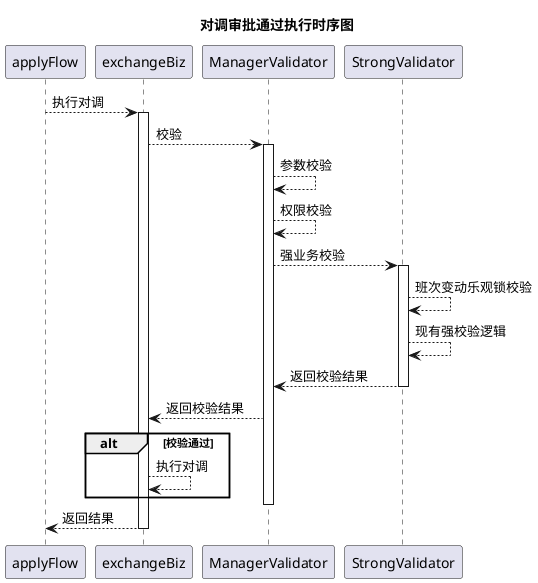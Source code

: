 #对调审批通过执行时序图

@startuml

title 对调审批通过执行时序图


participant "applyFlow" as applyFlow
participant "exchangeBiz" as exchangeBiz
participant "ManagerValidator" as validator
participant "StrongValidator" as StrongValidator


    applyFlow -->  exchangeBiz : 执行对调

    activate exchangeBiz


        exchangeBiz --> validator : 校验
        activate validator
            validator --> validator : 参数校验
            validator --> validator : 权限校验
            validator --> StrongValidator : 强业务校验
            activate StrongValidator
               StrongValidator --> StrongValidator : 班次变动乐观锁校验
               StrongValidator --> StrongValidator : 现有强校验逻辑
               StrongValidator --> validator : 返回校验结果
            deactivate StrongValidator
            validator --> exchangeBiz : 返回校验结果

            alt 校验通过
            exchangeBiz --> exchangeBiz:执行对调

            end

        deactivate validator

    exchangeBiz --> applyFlow : 返回结果

    deactivate exchangeBiz



@enduml